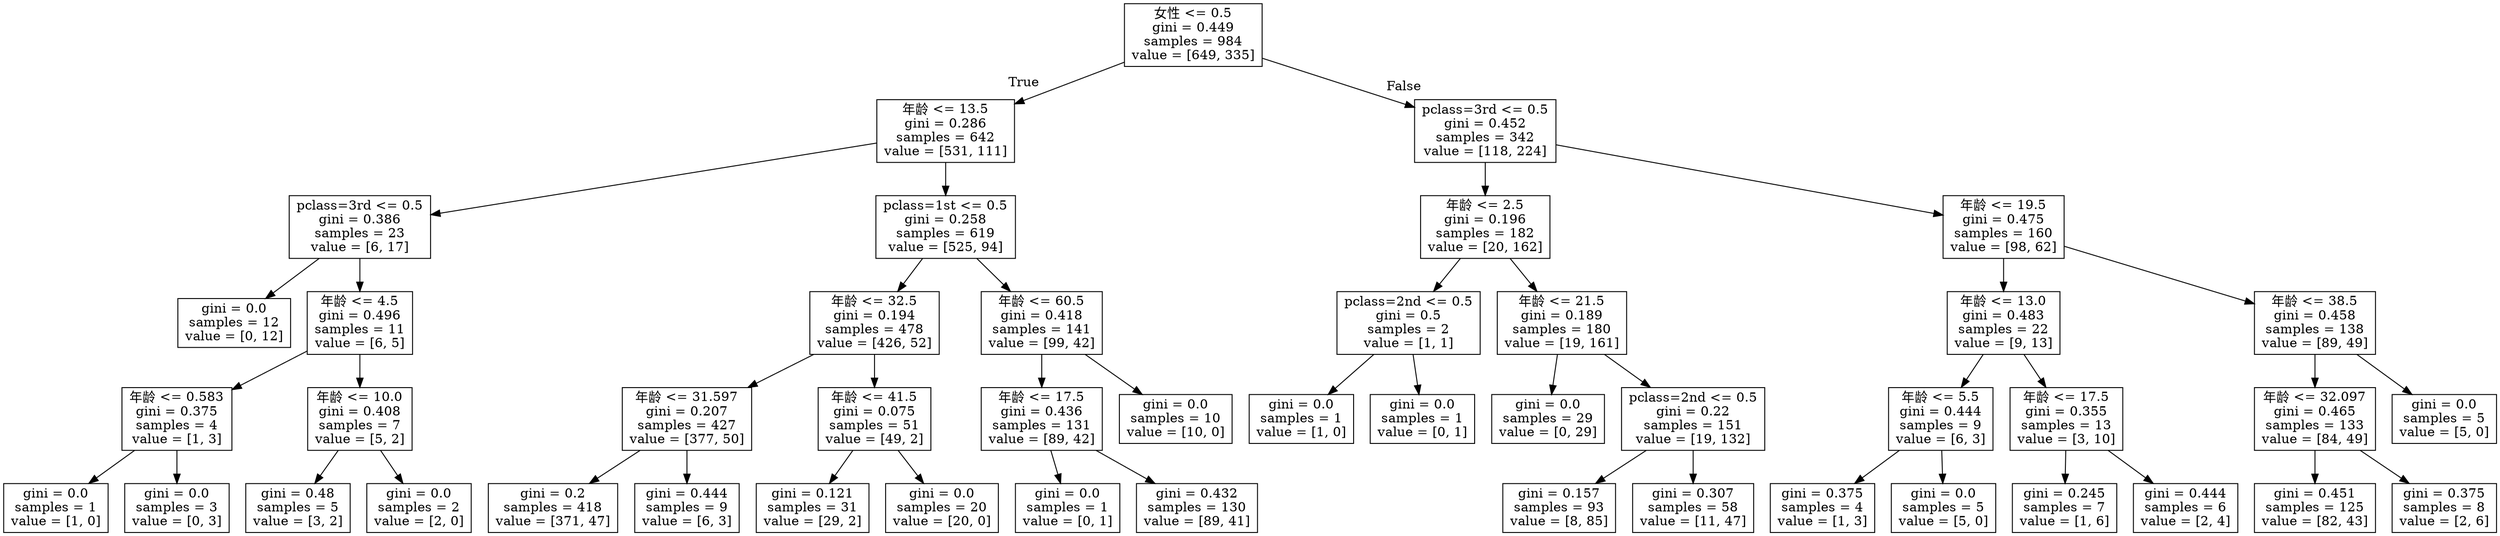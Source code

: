 digraph Tree {
node [shape=box] ;
0 [label="女性 <= 0.5\ngini = 0.449\nsamples = 984\nvalue = [649, 335]"] ;
1 [label="年龄 <= 13.5\ngini = 0.286\nsamples = 642\nvalue = [531, 111]"] ;
0 -> 1 [labeldistance=2.5, labelangle=45, headlabel="True"] ;
2 [label="pclass=3rd <= 0.5\ngini = 0.386\nsamples = 23\nvalue = [6, 17]"] ;
1 -> 2 ;
3 [label="gini = 0.0\nsamples = 12\nvalue = [0, 12]"] ;
2 -> 3 ;
4 [label="年龄 <= 4.5\ngini = 0.496\nsamples = 11\nvalue = [6, 5]"] ;
2 -> 4 ;
5 [label="年龄 <= 0.583\ngini = 0.375\nsamples = 4\nvalue = [1, 3]"] ;
4 -> 5 ;
6 [label="gini = 0.0\nsamples = 1\nvalue = [1, 0]"] ;
5 -> 6 ;
7 [label="gini = 0.0\nsamples = 3\nvalue = [0, 3]"] ;
5 -> 7 ;
8 [label="年龄 <= 10.0\ngini = 0.408\nsamples = 7\nvalue = [5, 2]"] ;
4 -> 8 ;
9 [label="gini = 0.48\nsamples = 5\nvalue = [3, 2]"] ;
8 -> 9 ;
10 [label="gini = 0.0\nsamples = 2\nvalue = [2, 0]"] ;
8 -> 10 ;
11 [label="pclass=1st <= 0.5\ngini = 0.258\nsamples = 619\nvalue = [525, 94]"] ;
1 -> 11 ;
12 [label="年龄 <= 32.5\ngini = 0.194\nsamples = 478\nvalue = [426, 52]"] ;
11 -> 12 ;
13 [label="年龄 <= 31.597\ngini = 0.207\nsamples = 427\nvalue = [377, 50]"] ;
12 -> 13 ;
14 [label="gini = 0.2\nsamples = 418\nvalue = [371, 47]"] ;
13 -> 14 ;
15 [label="gini = 0.444\nsamples = 9\nvalue = [6, 3]"] ;
13 -> 15 ;
16 [label="年龄 <= 41.5\ngini = 0.075\nsamples = 51\nvalue = [49, 2]"] ;
12 -> 16 ;
17 [label="gini = 0.121\nsamples = 31\nvalue = [29, 2]"] ;
16 -> 17 ;
18 [label="gini = 0.0\nsamples = 20\nvalue = [20, 0]"] ;
16 -> 18 ;
19 [label="年龄 <= 60.5\ngini = 0.418\nsamples = 141\nvalue = [99, 42]"] ;
11 -> 19 ;
20 [label="年龄 <= 17.5\ngini = 0.436\nsamples = 131\nvalue = [89, 42]"] ;
19 -> 20 ;
21 [label="gini = 0.0\nsamples = 1\nvalue = [0, 1]"] ;
20 -> 21 ;
22 [label="gini = 0.432\nsamples = 130\nvalue = [89, 41]"] ;
20 -> 22 ;
23 [label="gini = 0.0\nsamples = 10\nvalue = [10, 0]"] ;
19 -> 23 ;
24 [label="pclass=3rd <= 0.5\ngini = 0.452\nsamples = 342\nvalue = [118, 224]"] ;
0 -> 24 [labeldistance=2.5, labelangle=-45, headlabel="False"] ;
25 [label="年龄 <= 2.5\ngini = 0.196\nsamples = 182\nvalue = [20, 162]"] ;
24 -> 25 ;
26 [label="pclass=2nd <= 0.5\ngini = 0.5\nsamples = 2\nvalue = [1, 1]"] ;
25 -> 26 ;
27 [label="gini = 0.0\nsamples = 1\nvalue = [1, 0]"] ;
26 -> 27 ;
28 [label="gini = 0.0\nsamples = 1\nvalue = [0, 1]"] ;
26 -> 28 ;
29 [label="年龄 <= 21.5\ngini = 0.189\nsamples = 180\nvalue = [19, 161]"] ;
25 -> 29 ;
30 [label="gini = 0.0\nsamples = 29\nvalue = [0, 29]"] ;
29 -> 30 ;
31 [label="pclass=2nd <= 0.5\ngini = 0.22\nsamples = 151\nvalue = [19, 132]"] ;
29 -> 31 ;
32 [label="gini = 0.157\nsamples = 93\nvalue = [8, 85]"] ;
31 -> 32 ;
33 [label="gini = 0.307\nsamples = 58\nvalue = [11, 47]"] ;
31 -> 33 ;
34 [label="年龄 <= 19.5\ngini = 0.475\nsamples = 160\nvalue = [98, 62]"] ;
24 -> 34 ;
35 [label="年龄 <= 13.0\ngini = 0.483\nsamples = 22\nvalue = [9, 13]"] ;
34 -> 35 ;
36 [label="年龄 <= 5.5\ngini = 0.444\nsamples = 9\nvalue = [6, 3]"] ;
35 -> 36 ;
37 [label="gini = 0.375\nsamples = 4\nvalue = [1, 3]"] ;
36 -> 37 ;
38 [label="gini = 0.0\nsamples = 5\nvalue = [5, 0]"] ;
36 -> 38 ;
39 [label="年龄 <= 17.5\ngini = 0.355\nsamples = 13\nvalue = [3, 10]"] ;
35 -> 39 ;
40 [label="gini = 0.245\nsamples = 7\nvalue = [1, 6]"] ;
39 -> 40 ;
41 [label="gini = 0.444\nsamples = 6\nvalue = [2, 4]"] ;
39 -> 41 ;
42 [label="年龄 <= 38.5\ngini = 0.458\nsamples = 138\nvalue = [89, 49]"] ;
34 -> 42 ;
43 [label="年龄 <= 32.097\ngini = 0.465\nsamples = 133\nvalue = [84, 49]"] ;
42 -> 43 ;
44 [label="gini = 0.451\nsamples = 125\nvalue = [82, 43]"] ;
43 -> 44 ;
45 [label="gini = 0.375\nsamples = 8\nvalue = [2, 6]"] ;
43 -> 45 ;
46 [label="gini = 0.0\nsamples = 5\nvalue = [5, 0]"] ;
42 -> 46 ;
}